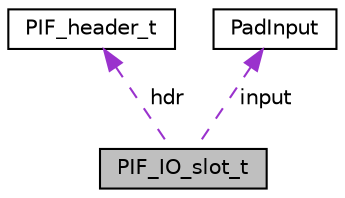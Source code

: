digraph "PIF_IO_slot_t"
{
 // LATEX_PDF_SIZE
  edge [fontname="Helvetica",fontsize="10",labelfontname="Helvetica",labelfontsize="10"];
  node [fontname="Helvetica",fontsize="10",shape=record];
  Node1 [label="PIF_IO_slot_t",height=0.2,width=0.4,color="black", fillcolor="grey75", style="filled", fontcolor="black",tooltip=" "];
  Node2 -> Node1 [dir="back",color="darkorchid3",fontsize="10",style="dashed",label=" hdr" ,fontname="Helvetica"];
  Node2 [label="PIF_header_t",height=0.2,width=0.4,color="black", fillcolor="white", style="filled",URL="$d5/dce/structPIF__header__t.html",tooltip=" "];
  Node3 -> Node1 [dir="back",color="darkorchid3",fontsize="10",style="dashed",label=" input" ,fontname="Helvetica"];
  Node3 [label="PadInput",height=0.2,width=0.4,color="black", fillcolor="white", style="filled",URL="$d9/df1/structPadInput.html",tooltip=" "];
}
